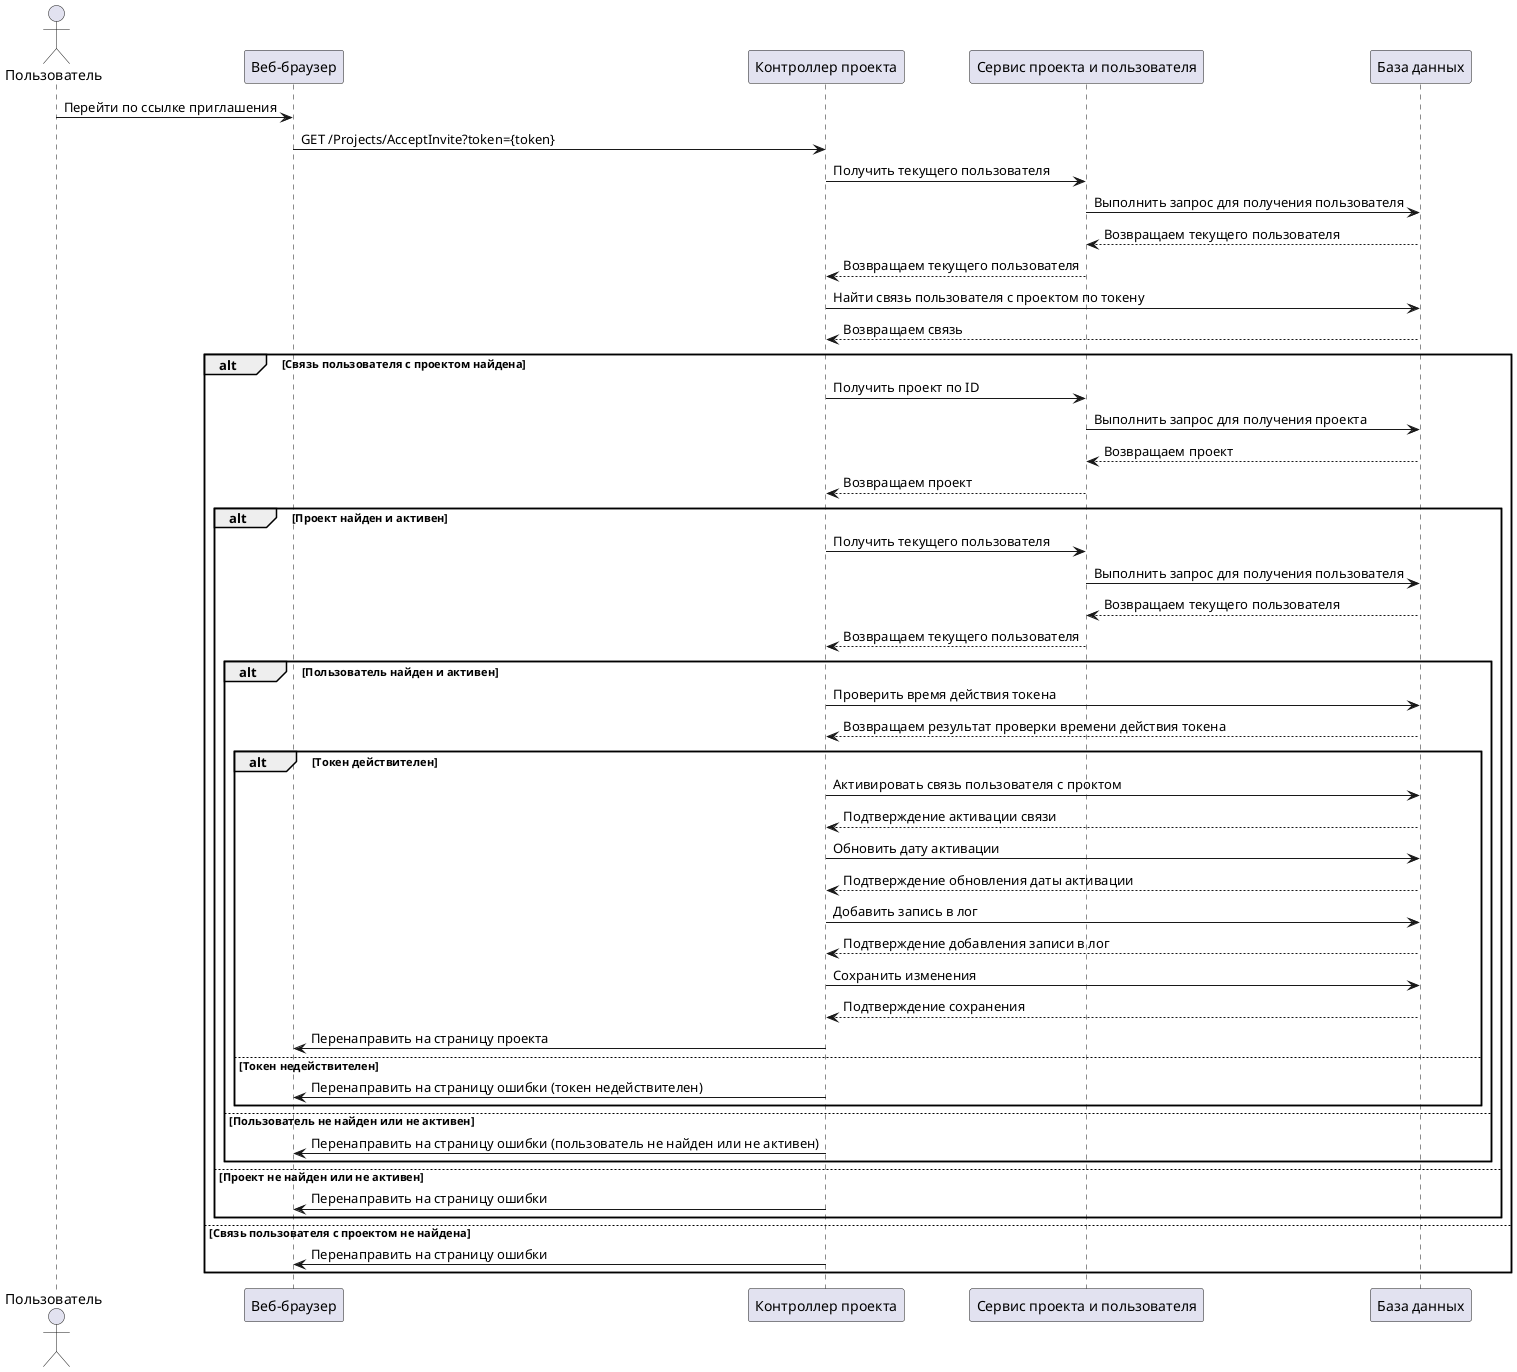 @startuml AcceptInvite
actor Пользователь as User
participant "Веб-браузер" as Browser
participant "Контроллер проекта" as PC
participant "Сервис проекта и пользователя" as UPS
participant "База данных" as DB

User -> Browser: Перейти по ссылке приглашения
Browser -> PC: GET /Projects/AcceptInvite?token={token}
PC -> UPS: Получить текущего пользователя
UPS -> DB: Выполнить запрос для получения пользователя
DB --> UPS: Возвращаем текущего пользователя
UPS --> PC: Возвращаем текущего пользователя

PC -> DB: Найти связь пользователя с проектом по токену
DB --> PC: Возвращаем связь

alt Связь пользователя с проектом найдена
    PC -> UPS: Получить проект по ID
    UPS -> DB: Выполнить запрос для получения проекта
    DB --> UPS: Возвращаем проект
    UPS --> PC: Возвращаем проект

    alt Проект найден и активен
        PC -> UPS: Получить текущего пользователя
        UPS -> DB: Выполнить запрос для получения пользователя
        DB --> UPS: Возвращаем текущего пользователя
        UPS --> PC: Возвращаем текущего пользователя

        alt Пользователь найден и активен
            PC -> DB: Проверить время действия токена
            DB --> PC: Возвращаем результат проверки времени действия токена

            alt Токен действителен
                PC -> DB: Активировать связь пользователя с проктом
                DB --> PC: Подтверждение активации связи

                PC -> DB: Обновить дату активации
                DB --> PC: Подтверждение обновления даты активации

                PC -> DB: Добавить запись в лог
                DB --> PC: Подтверждение добавления записи в лог

                PC -> DB: Сохранить изменения
                DB --> PC: Подтверждение сохранения

                PC -> Browser: Перенаправить на страницу проекта
            else Токен недействителен
                PC -> Browser: Перенаправить на страницу ошибки (токен недействителен)
            end
        else Пользователь не найден или не активен
            PC -> Browser: Перенаправить на страницу ошибки (пользователь не найден или не активен)
        end
    else Проект не найден или не активен
        PC -> Browser: Перенаправить на страницу ошибки
    end
else Связь пользователя с проектом не найдена
    PC -> Browser: Перенаправить на страницу ошибки
end
@enduml